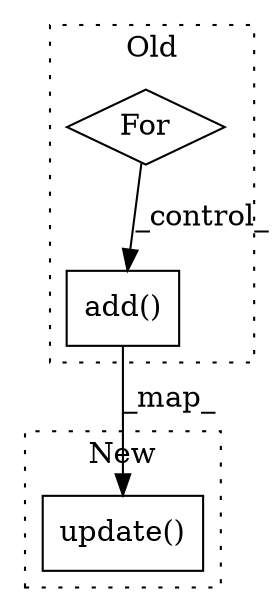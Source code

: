 digraph G {
subgraph cluster0 {
1 [label="add()" a="75" s="2591,2787" l="51,18" shape="box"];
3 [label="For" a="107" s="2546,2573" l="4,18" shape="diamond"];
label = "Old";
style="dotted";
}
subgraph cluster1 {
2 [label="update()" a="75" s="2513,2560" l="46,194" shape="box"];
label = "New";
style="dotted";
}
1 -> 2 [label="_map_"];
3 -> 1 [label="_control_"];
}